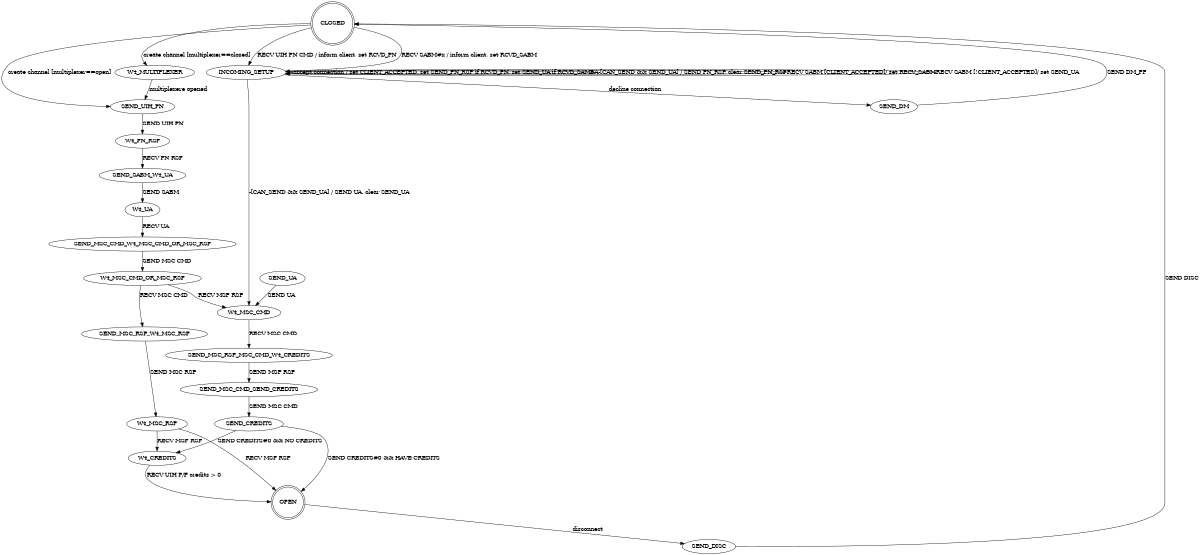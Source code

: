 digraph rfcomm_channel {
	// rankdir=LR;
	size="8,5"
    // orientation=landscape;
    // rotate = 90;

    CLOSED  [shape=doublecircle];
	OPEN  [shape=doublecircle];

    // DISC #x or DM

    // rfcomm_create_channel_internal
    CLOSED->W4_MULTIPLEXER [label = "create channel [multiplexer==closed]"];
    CLOSED->SEND_UIH_PN [label = "create channel [multiplexer==open]"];
    W4_MULTIPLEXER->SEND_UIH_PN [label = "multiplexere opened"];
    SEND_UIH_PN->W4_PN_RSP [label="SEND UIH PN"];
        
    // rfcomm_multiplexer_l2cap_packet_handler
    
    // rfcomm_packet_handler
    CLOSED->INCOMING_SETUP  [label = "RECV SABM#x / inform client, set RCVD_SABM"];
    CLOSED->INCOMING_SETUP  [label = "RECV UIH PN CMD / inform client, set RCVD_PN"];
    
    W4_MSC_CMD_OR_MSC_RSP-> W4_MSC_CMD [label = "RECV MSP RSP"];
    W4_MSC_RSP -> W4_CREDITS [label = "RECV MSP RSP"];
    W4_MSC_RSP -> OPEN [label = "RECV MSP RSP"];
     
    W4_CREDITS -> OPEN [label = "RECV UIH P/F credits > 0"];
        
    // rfcomm_decline_connection_internal
    INCOMING_SETUP->SEND_DM [label = "decline connection"];
    
    // rfcomm_disconnect_internal
    OPEN->SEND_DISC [label="disconnect"];
    
    // rfcomm_run
    SEND_MSC_CMD_W4_MSC_CMD_OR_MSC_RSP->W4_MSC_CMD_OR_MSC_RSP [label="SEND MSC CMD"];
    SEND_MSC_RSP_W4_MSC_RSP->W4_MSC_RSP [label="SEND MSC RSP"];
    SEND_MSC_CMD_SEND_CREDITS->SEND_CREDITS [label="SEND MSC CMD"];
    SEND_CREDITS->OPEN [label="SEND CREDITS#0 && HAVE CREDITS"];
    SEND_CREDITS->W4_CREDITS [label="SEND CREDITS#0 && NO CREDITS"];
    SEND_DM->CLOSED [label="SEND DM_PF"];
    SEND_DISC->CLOSED [label="SEND DISC"];
    SEND_UA->W4_MSC_CMD [label="SEND UA"];

    // rfcomm_accept_connection_internal
    INCOMING_SETUP->INCOMING_SETUP [label="accept connection / set CLIENT_ACCEPTED, set SEND_PN_RSP if RCVD_PN, set SEND_UA if RCVD_SAMBA"];
    INCOMING_SETUP->INCOMING_SETUP [label="-[CAN_SEND && SEND_UA] / SEND PN_RSP, clear SEND_PN_RSP"];     
    INCOMING_SETUP->W4_MSC_CMD [label="-[CAN_SEND && SEND_UA] / SEND UA, clear SEND_UA"];
    INCOMING_SETUP->INCOMING_SETUP [label = "RECV SABM [CLIENT_ACCEPTED]/ set RECV_SABM"];
    INCOMING_SETUP->INCOMING_SETUP [label = "RECV SABM [!CLIENT_ACCEPTED]/ set SEND_UA"];
    W4_PN_RSP->SEND_SABM_W4_UA [label="RECV PN RSP"];
    SEND_SABM_W4_UA->W4_UA[label="SEND SABM"];
    W4_UA->SEND_MSC_CMD_W4_MSC_CMD_OR_MSC_RSP[label="RECV UA"];
    W4_MSC_CMD_OR_MSC_RSP->SEND_MSC_RSP_W4_MSC_RSP[label="RECV MSC CMD"];
    SEND_MSC_RSP_MSC_CMD_W4_CREDITS->SEND_MSC_CMD_SEND_CREDITS [label="SEND MSP RSP"];
    W4_MSC_CMD->SEND_MSC_RSP_MSC_CMD_W4_CREDITS [label="RECV MSC CMD"];
}



